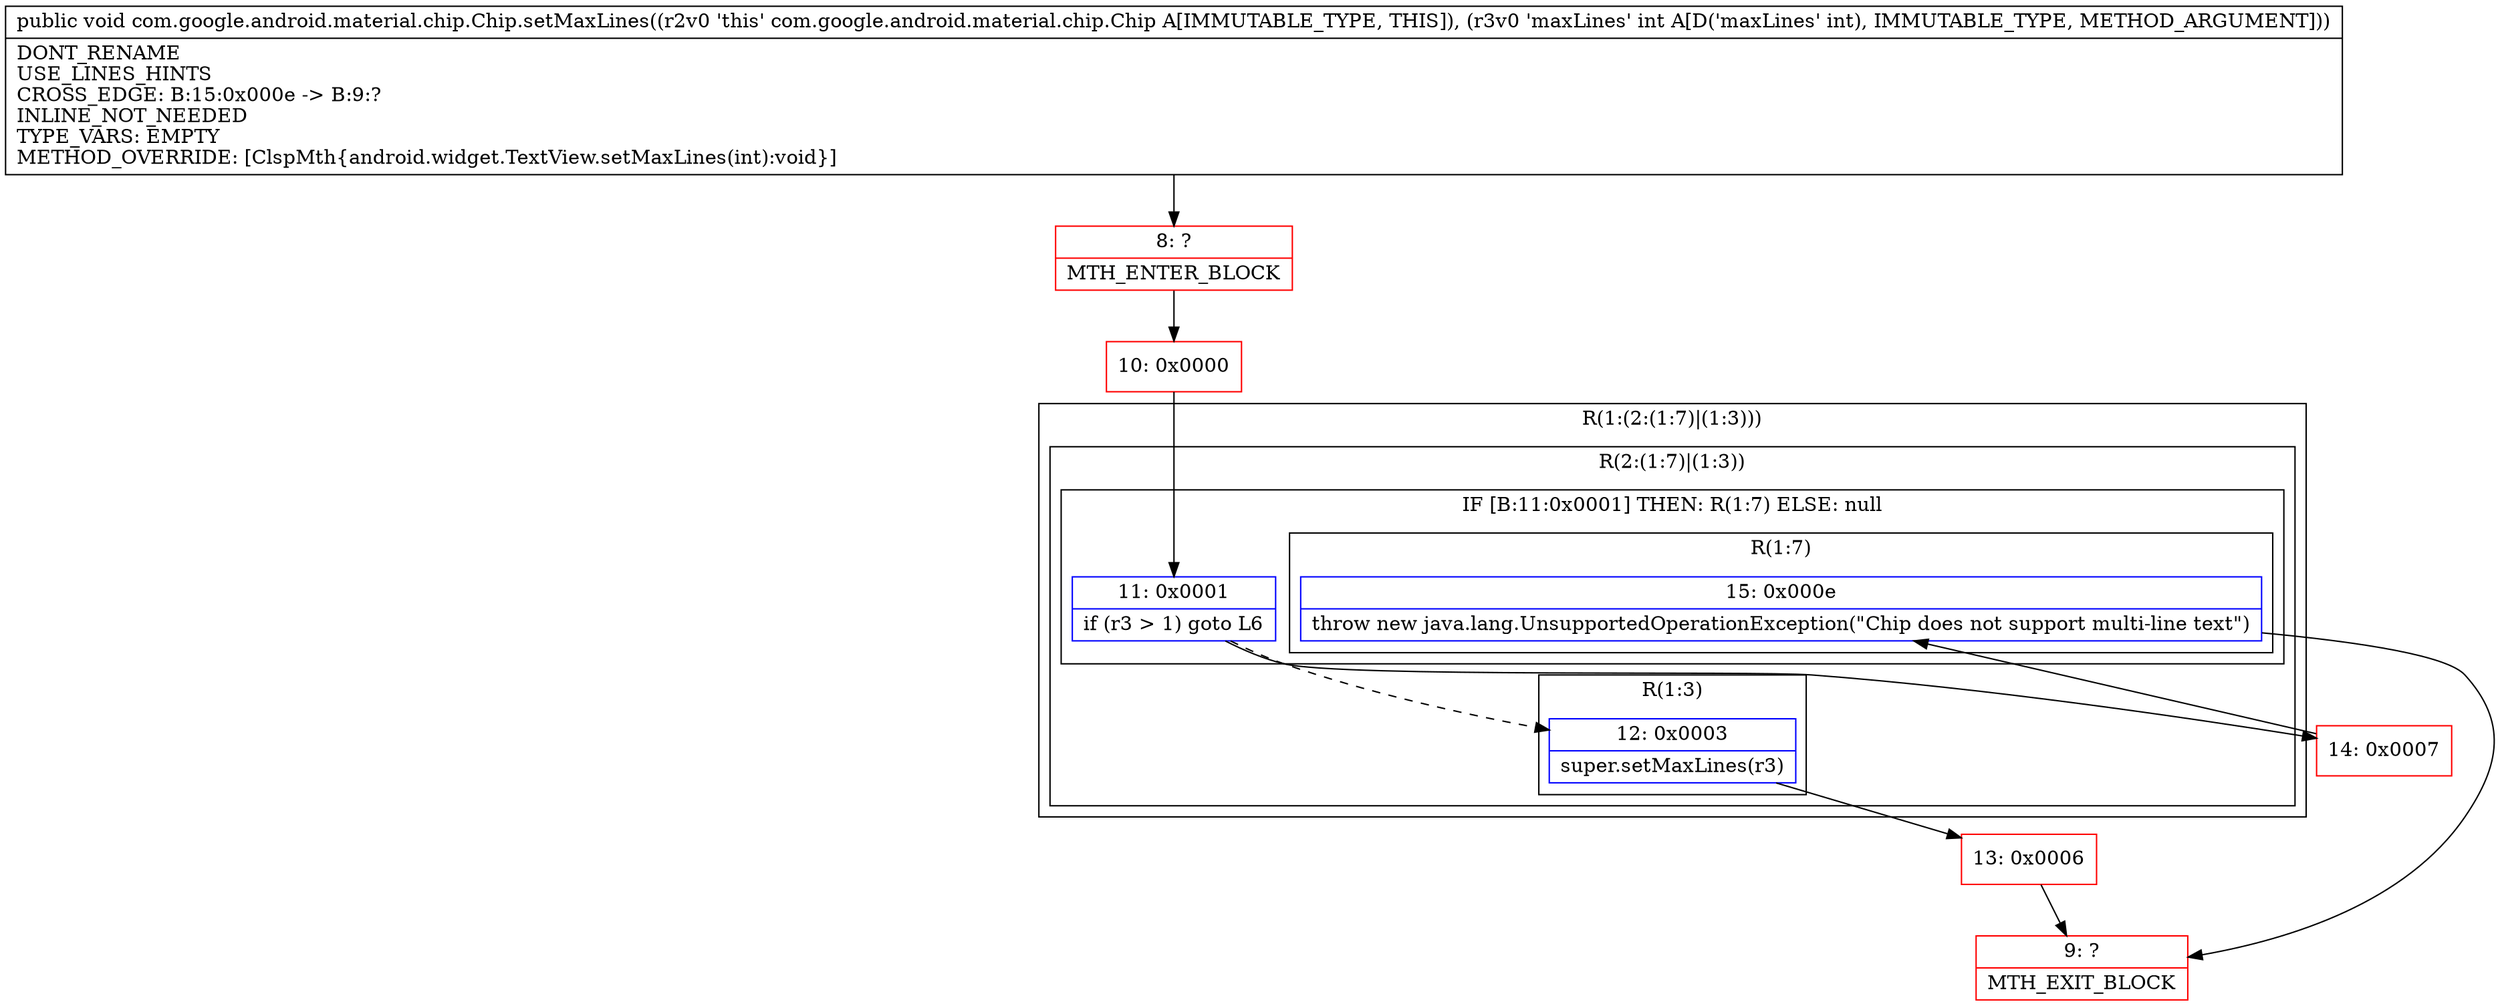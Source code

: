 digraph "CFG forcom.google.android.material.chip.Chip.setMaxLines(I)V" {
subgraph cluster_Region_48642280 {
label = "R(1:(2:(1:7)|(1:3)))";
node [shape=record,color=blue];
subgraph cluster_Region_1345566343 {
label = "R(2:(1:7)|(1:3))";
node [shape=record,color=blue];
subgraph cluster_IfRegion_1446178592 {
label = "IF [B:11:0x0001] THEN: R(1:7) ELSE: null";
node [shape=record,color=blue];
Node_11 [shape=record,label="{11\:\ 0x0001|if (r3 \> 1) goto L6\l}"];
subgraph cluster_Region_350702885 {
label = "R(1:7)";
node [shape=record,color=blue];
Node_15 [shape=record,label="{15\:\ 0x000e|throw new java.lang.UnsupportedOperationException(\"Chip does not support multi\-line text\")\l}"];
}
}
subgraph cluster_Region_661984809 {
label = "R(1:3)";
node [shape=record,color=blue];
Node_12 [shape=record,label="{12\:\ 0x0003|super.setMaxLines(r3)\l}"];
}
}
}
Node_8 [shape=record,color=red,label="{8\:\ ?|MTH_ENTER_BLOCK\l}"];
Node_10 [shape=record,color=red,label="{10\:\ 0x0000}"];
Node_13 [shape=record,color=red,label="{13\:\ 0x0006}"];
Node_9 [shape=record,color=red,label="{9\:\ ?|MTH_EXIT_BLOCK\l}"];
Node_14 [shape=record,color=red,label="{14\:\ 0x0007}"];
MethodNode[shape=record,label="{public void com.google.android.material.chip.Chip.setMaxLines((r2v0 'this' com.google.android.material.chip.Chip A[IMMUTABLE_TYPE, THIS]), (r3v0 'maxLines' int A[D('maxLines' int), IMMUTABLE_TYPE, METHOD_ARGUMENT]))  | DONT_RENAME\lUSE_LINES_HINTS\lCROSS_EDGE: B:15:0x000e \-\> B:9:?\lINLINE_NOT_NEEDED\lTYPE_VARS: EMPTY\lMETHOD_OVERRIDE: [ClspMth\{android.widget.TextView.setMaxLines(int):void\}]\l}"];
MethodNode -> Node_8;Node_11 -> Node_12[style=dashed];
Node_11 -> Node_14;
Node_15 -> Node_9;
Node_12 -> Node_13;
Node_8 -> Node_10;
Node_10 -> Node_11;
Node_13 -> Node_9;
Node_14 -> Node_15;
}

